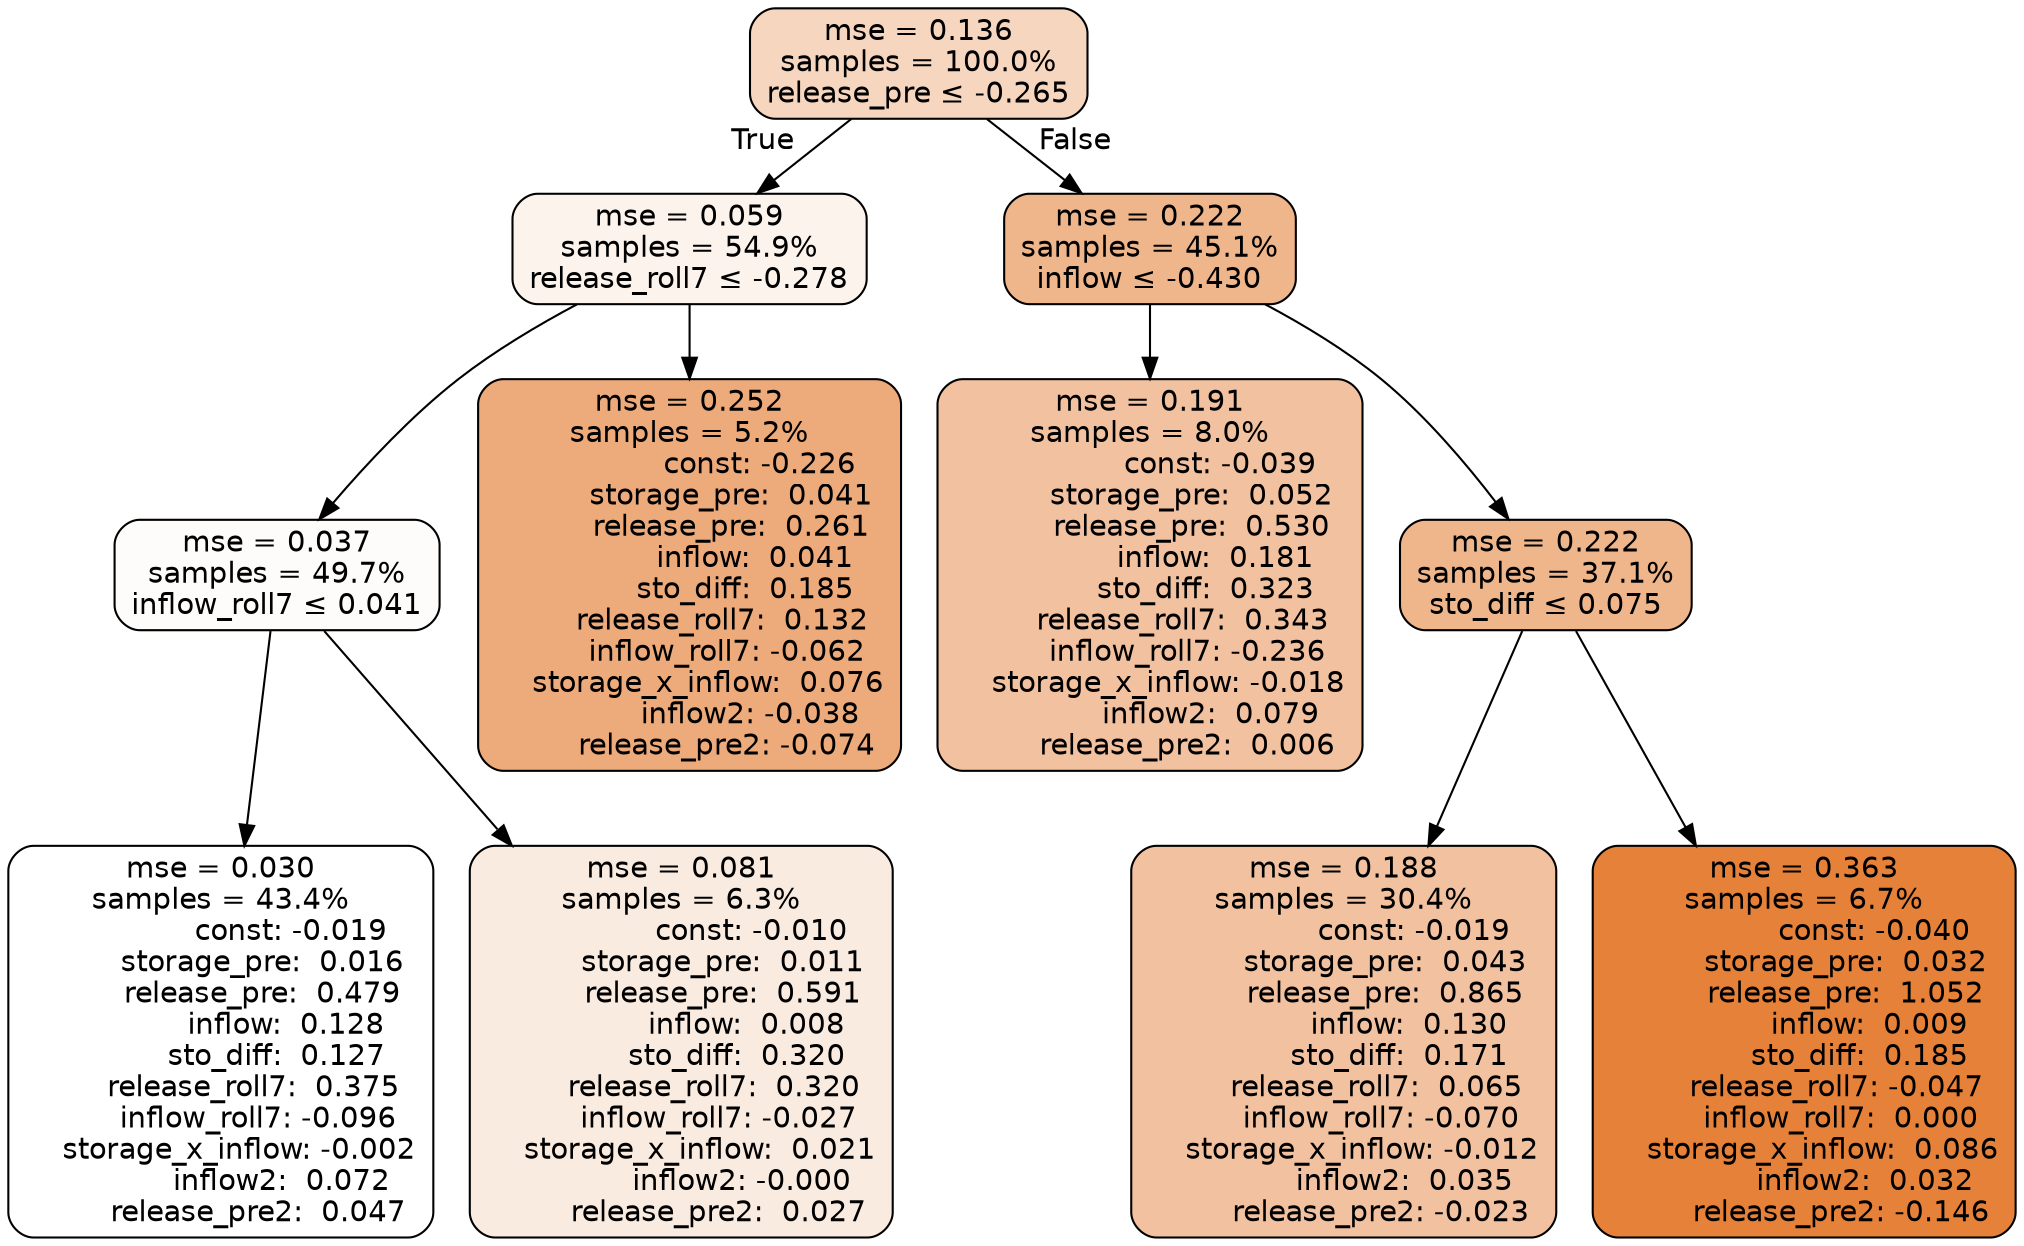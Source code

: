 digraph tree {
bgcolor="transparent"
node [shape=rectangle, style="filled, rounded", color="black", fontname=helvetica] ;
edge [fontname=helvetica] ;
	"0" [label="mse = 0.136
samples = 100.0%
release_pre &le; -0.265", fillcolor="#f6d6bf"]
	"1" [label="mse = 0.059
samples = 54.9%
release_roll7 &le; -0.278", fillcolor="#fcf3ed"]
	"2" [label="mse = 0.037
samples = 49.7%
inflow_roll7 &le; 0.041", fillcolor="#fefcfa"]
	"3" [label="mse = 0.030
samples = 43.4%
               const: -0.019
         storage_pre:  0.016
         release_pre:  0.479
              inflow:  0.128
            sto_diff:  0.127
       release_roll7:  0.375
        inflow_roll7: -0.096
    storage_x_inflow: -0.002
             inflow2:  0.072
        release_pre2:  0.047", fillcolor="#ffffff"]
	"4" [label="mse = 0.081
samples = 6.3%
               const: -0.010
         storage_pre:  0.011
         release_pre:  0.591
              inflow:  0.008
            sto_diff:  0.320
       release_roll7:  0.320
        inflow_roll7: -0.027
    storage_x_inflow:  0.021
             inflow2: -0.000
        release_pre2:  0.027", fillcolor="#faebe0"]
	"5" [label="mse = 0.252
samples = 5.2%
               const: -0.226
         storage_pre:  0.041
         release_pre:  0.261
              inflow:  0.041
            sto_diff:  0.185
       release_roll7:  0.132
        inflow_roll7: -0.062
    storage_x_inflow:  0.076
             inflow2: -0.038
        release_pre2: -0.074", fillcolor="#edaa7a"]
	"6" [label="mse = 0.222
samples = 45.1%
inflow &le; -0.430", fillcolor="#efb68c"]
	"7" [label="mse = 0.191
samples = 8.0%
               const: -0.039
         storage_pre:  0.052
         release_pre:  0.530
              inflow:  0.181
            sto_diff:  0.323
       release_roll7:  0.343
        inflow_roll7: -0.236
    storage_x_inflow: -0.018
             inflow2:  0.079
        release_pre2:  0.006", fillcolor="#f2c19f"]
	"8" [label="mse = 0.222
samples = 37.1%
sto_diff &le; 0.075", fillcolor="#efb68c"]
	"9" [label="mse = 0.188
samples = 30.4%
               const: -0.019
         storage_pre:  0.043
         release_pre:  0.865
              inflow:  0.130
            sto_diff:  0.171
       release_roll7:  0.065
        inflow_roll7: -0.070
    storage_x_inflow: -0.012
             inflow2:  0.035
        release_pre2: -0.023", fillcolor="#f2c2a0"]
	"10" [label="mse = 0.363
samples = 6.7%
               const: -0.040
         storage_pre:  0.032
         release_pre:  1.052
              inflow:  0.009
            sto_diff:  0.185
       release_roll7: -0.047
        inflow_roll7:  0.000
    storage_x_inflow:  0.086
             inflow2:  0.032
        release_pre2: -0.146", fillcolor="#e58139"]

	"0" -> "1" [labeldistance=2.5, labelangle=45, headlabel="True"]
	"1" -> "2"
	"2" -> "3"
	"2" -> "4"
	"1" -> "5"
	"0" -> "6" [labeldistance=2.5, labelangle=-45, headlabel="False"]
	"6" -> "7"
	"6" -> "8"
	"8" -> "9"
	"8" -> "10"
}

